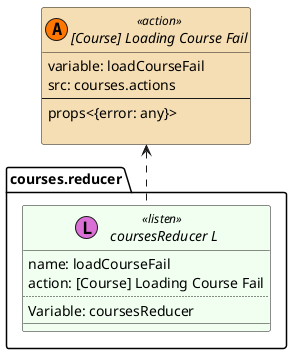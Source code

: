 @startuml [Course] Loading Course Fail

set namespaceSeparator ::
skinparam class {
    BackgroundColor<<listen>> HoneyDew
    BackgroundColor<<action>> Wheat
    BackgroundColor<<dispatch>> Technology
}

interface "[Course] Loading Course Fail" << (A,#FF7700) action >> {
            variable: loadCourseFail
            src: courses.actions
            --
            props<{error: any}>

        }

        
interface "courses.reducer:: coursesReducer L" << (L,orchid) listen >> {
            name: loadCourseFail
            action: [Course] Loading Course Fail
            ..
            Variable: coursesReducer
            __
        }
        "[Course] Loading Course Fail" <.down. "courses.reducer:: coursesReducer L"
 

@enduml